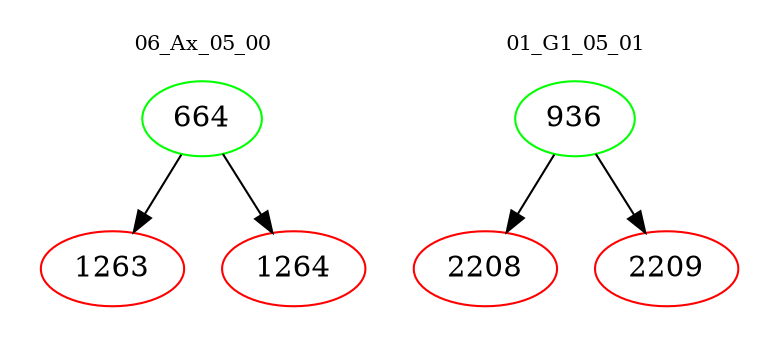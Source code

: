 digraph{
subgraph cluster_0 {
color = white
label = "06_Ax_05_00";
fontsize=10;
T0_664 [label="664", color="green"]
T0_664 -> T0_1263 [color="black"]
T0_1263 [label="1263", color="red"]
T0_664 -> T0_1264 [color="black"]
T0_1264 [label="1264", color="red"]
}
subgraph cluster_1 {
color = white
label = "01_G1_05_01";
fontsize=10;
T1_936 [label="936", color="green"]
T1_936 -> T1_2208 [color="black"]
T1_2208 [label="2208", color="red"]
T1_936 -> T1_2209 [color="black"]
T1_2209 [label="2209", color="red"]
}
}
